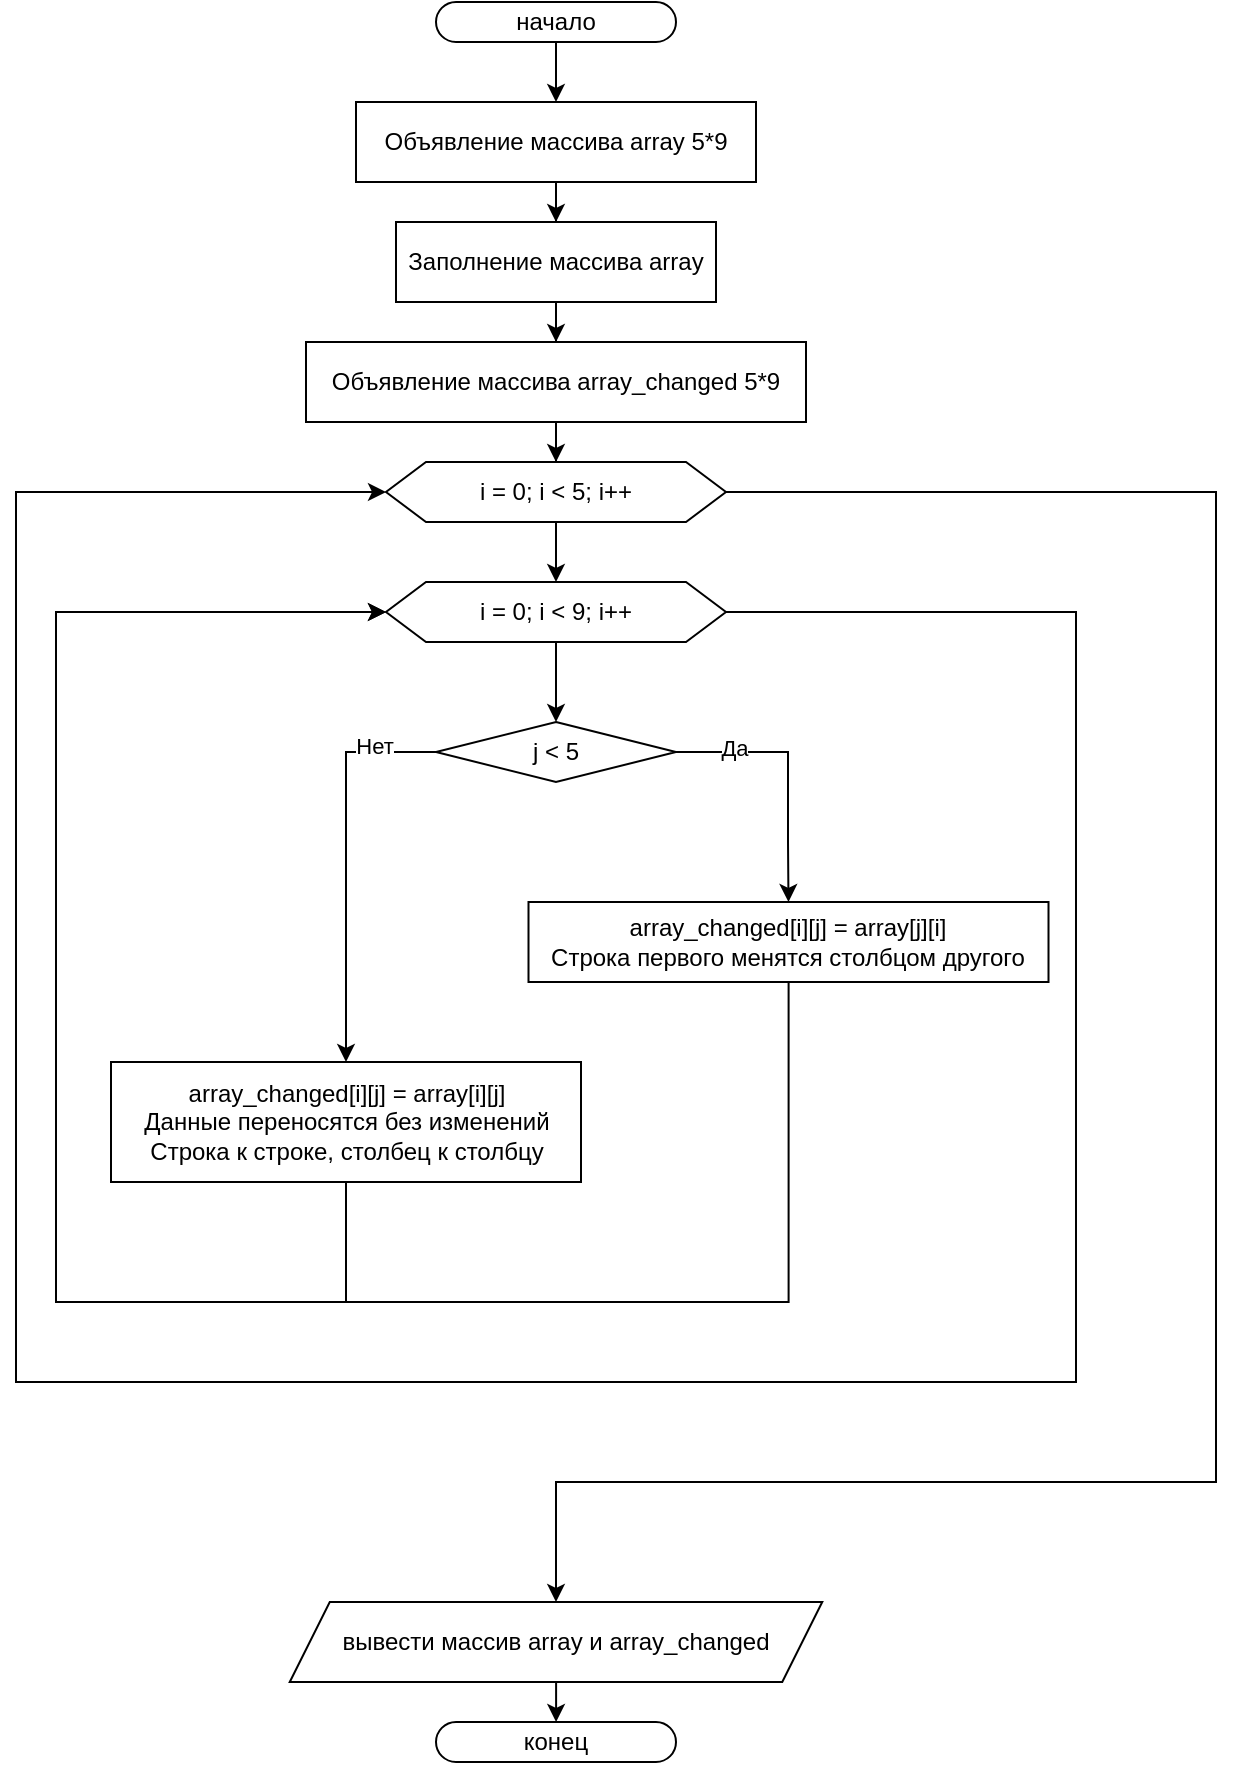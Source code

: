<mxfile version="26.0.9">
  <diagram name="Page-1" id="jW_92feX34ZZg_jcfgH5">
    <mxGraphModel dx="1110" dy="1287" grid="1" gridSize="10" guides="1" tooltips="1" connect="1" arrows="1" fold="1" page="1" pageScale="1" pageWidth="850" pageHeight="1100" math="0" shadow="0">
      <root>
        <mxCell id="0" />
        <mxCell id="1" parent="0" />
        <mxCell id="4T9Y0Mgv18sVXNaDFB9W-4" style="edgeStyle=orthogonalEdgeStyle;rounded=0;orthogonalLoop=1;jettySize=auto;html=1;exitX=0.5;exitY=1;exitDx=0;exitDy=0;entryX=0.5;entryY=0;entryDx=0;entryDy=0;" parent="1" source="4T9Y0Mgv18sVXNaDFB9W-1" target="4T9Y0Mgv18sVXNaDFB9W-3" edge="1">
          <mxGeometry relative="1" as="geometry" />
        </mxCell>
        <mxCell id="4T9Y0Mgv18sVXNaDFB9W-1" value="начало" style="rounded=1;whiteSpace=wrap;html=1;arcSize=50;" parent="1" vertex="1">
          <mxGeometry x="335" y="109" width="120" height="20" as="geometry" />
        </mxCell>
        <mxCell id="4T9Y0Mgv18sVXNaDFB9W-2" value="конец" style="rounded=1;whiteSpace=wrap;html=1;arcSize=50;" parent="1" vertex="1">
          <mxGeometry x="335" y="969" width="120" height="20" as="geometry" />
        </mxCell>
        <mxCell id="1by-r4yz6sll18GFnfRK-16" style="edgeStyle=orthogonalEdgeStyle;rounded=0;orthogonalLoop=1;jettySize=auto;html=1;entryX=0.5;entryY=0;entryDx=0;entryDy=0;" edge="1" parent="1" source="4T9Y0Mgv18sVXNaDFB9W-3" target="1by-r4yz6sll18GFnfRK-1">
          <mxGeometry relative="1" as="geometry" />
        </mxCell>
        <mxCell id="4T9Y0Mgv18sVXNaDFB9W-3" value="Объявление массива array 5*9" style="rounded=0;whiteSpace=wrap;html=1;" parent="1" vertex="1">
          <mxGeometry x="295" y="159" width="200" height="40" as="geometry" />
        </mxCell>
        <mxCell id="1by-r4yz6sll18GFnfRK-6" style="edgeStyle=orthogonalEdgeStyle;rounded=0;orthogonalLoop=1;jettySize=auto;html=1;exitX=0.5;exitY=1;exitDx=0;exitDy=0;entryX=0.5;entryY=0;entryDx=0;entryDy=0;" edge="1" parent="1" source="4T9Y0Mgv18sVXNaDFB9W-5" target="4T9Y0Mgv18sVXNaDFB9W-19">
          <mxGeometry relative="1" as="geometry" />
        </mxCell>
        <mxCell id="1by-r4yz6sll18GFnfRK-21" style="edgeStyle=orthogonalEdgeStyle;rounded=0;orthogonalLoop=1;jettySize=auto;html=1;" edge="1" parent="1" source="4T9Y0Mgv18sVXNaDFB9W-5" target="4T9Y0Mgv18sVXNaDFB9W-55">
          <mxGeometry relative="1" as="geometry">
            <Array as="points">
              <mxPoint x="725" y="354" />
              <mxPoint x="725" y="849" />
              <mxPoint x="395" y="849" />
            </Array>
          </mxGeometry>
        </mxCell>
        <mxCell id="4T9Y0Mgv18sVXNaDFB9W-5" value="i = 0; i &amp;lt; 5; i++" style="shape=hexagon;perimeter=hexagonPerimeter2;whiteSpace=wrap;html=1;fixedSize=1;" parent="1" vertex="1">
          <mxGeometry x="310" y="339" width="170" height="30" as="geometry" />
        </mxCell>
        <mxCell id="1by-r4yz6sll18GFnfRK-7" style="edgeStyle=orthogonalEdgeStyle;rounded=0;orthogonalLoop=1;jettySize=auto;html=1;entryX=0.5;entryY=0;entryDx=0;entryDy=0;" edge="1" parent="1" source="4T9Y0Mgv18sVXNaDFB9W-19" target="1by-r4yz6sll18GFnfRK-3">
          <mxGeometry relative="1" as="geometry" />
        </mxCell>
        <mxCell id="1by-r4yz6sll18GFnfRK-19" style="edgeStyle=orthogonalEdgeStyle;rounded=0;orthogonalLoop=1;jettySize=auto;html=1;entryX=0;entryY=0.5;entryDx=0;entryDy=0;" edge="1" parent="1" source="4T9Y0Mgv18sVXNaDFB9W-19" target="4T9Y0Mgv18sVXNaDFB9W-5">
          <mxGeometry relative="1" as="geometry">
            <Array as="points">
              <mxPoint x="655" y="414" />
              <mxPoint x="655" y="799" />
              <mxPoint x="125" y="799" />
              <mxPoint x="125" y="354" />
            </Array>
          </mxGeometry>
        </mxCell>
        <mxCell id="4T9Y0Mgv18sVXNaDFB9W-19" value="i = 0; i &amp;lt; 9; i++" style="shape=hexagon;perimeter=hexagonPerimeter2;whiteSpace=wrap;html=1;fixedSize=1;" parent="1" vertex="1">
          <mxGeometry x="310" y="399" width="170" height="30" as="geometry" />
        </mxCell>
        <mxCell id="4T9Y0Mgv18sVXNaDFB9W-57" style="edgeStyle=orthogonalEdgeStyle;rounded=0;orthogonalLoop=1;jettySize=auto;html=1;entryX=0.5;entryY=0;entryDx=0;entryDy=0;" parent="1" source="4T9Y0Mgv18sVXNaDFB9W-55" target="4T9Y0Mgv18sVXNaDFB9W-2" edge="1">
          <mxGeometry relative="1" as="geometry" />
        </mxCell>
        <mxCell id="4T9Y0Mgv18sVXNaDFB9W-55" value="вывести массив array и array_changed" style="shape=parallelogram;perimeter=parallelogramPerimeter;whiteSpace=wrap;html=1;fixedSize=1;" parent="1" vertex="1">
          <mxGeometry x="261.88" y="909" width="266.25" height="40" as="geometry" />
        </mxCell>
        <mxCell id="1by-r4yz6sll18GFnfRK-17" style="edgeStyle=orthogonalEdgeStyle;rounded=0;orthogonalLoop=1;jettySize=auto;html=1;entryX=0.5;entryY=0;entryDx=0;entryDy=0;" edge="1" parent="1" source="1by-r4yz6sll18GFnfRK-1" target="1by-r4yz6sll18GFnfRK-2">
          <mxGeometry relative="1" as="geometry" />
        </mxCell>
        <mxCell id="1by-r4yz6sll18GFnfRK-1" value="Заполнение массива array" style="rounded=0;whiteSpace=wrap;html=1;" vertex="1" parent="1">
          <mxGeometry x="315" y="219" width="160" height="40" as="geometry" />
        </mxCell>
        <mxCell id="1by-r4yz6sll18GFnfRK-18" style="edgeStyle=orthogonalEdgeStyle;rounded=0;orthogonalLoop=1;jettySize=auto;html=1;entryX=0.5;entryY=0;entryDx=0;entryDy=0;" edge="1" parent="1" source="1by-r4yz6sll18GFnfRK-2" target="4T9Y0Mgv18sVXNaDFB9W-5">
          <mxGeometry relative="1" as="geometry" />
        </mxCell>
        <mxCell id="1by-r4yz6sll18GFnfRK-2" value="Объявление массива array_changed 5*9" style="rounded=0;whiteSpace=wrap;html=1;" vertex="1" parent="1">
          <mxGeometry x="270" y="279" width="250" height="40" as="geometry" />
        </mxCell>
        <mxCell id="1by-r4yz6sll18GFnfRK-9" style="edgeStyle=orthogonalEdgeStyle;rounded=0;orthogonalLoop=1;jettySize=auto;html=1;entryX=0.5;entryY=0;entryDx=0;entryDy=0;" edge="1" parent="1" source="1by-r4yz6sll18GFnfRK-3" target="1by-r4yz6sll18GFnfRK-4">
          <mxGeometry relative="1" as="geometry">
            <Array as="points">
              <mxPoint x="511" y="484" />
              <mxPoint x="511" y="529" />
            </Array>
          </mxGeometry>
        </mxCell>
        <mxCell id="1by-r4yz6sll18GFnfRK-22" value="Да" style="edgeLabel;html=1;align=center;verticalAlign=middle;resizable=0;points=[];" vertex="1" connectable="0" parent="1by-r4yz6sll18GFnfRK-9">
          <mxGeometry x="-0.562" y="2" relative="1" as="geometry">
            <mxPoint as="offset" />
          </mxGeometry>
        </mxCell>
        <mxCell id="1by-r4yz6sll18GFnfRK-14" style="edgeStyle=orthogonalEdgeStyle;rounded=0;orthogonalLoop=1;jettySize=auto;html=1;entryX=0.5;entryY=0;entryDx=0;entryDy=0;" edge="1" parent="1" source="1by-r4yz6sll18GFnfRK-3" target="1by-r4yz6sll18GFnfRK-5">
          <mxGeometry relative="1" as="geometry">
            <Array as="points">
              <mxPoint x="290" y="484" />
            </Array>
          </mxGeometry>
        </mxCell>
        <mxCell id="1by-r4yz6sll18GFnfRK-23" value="Нет" style="edgeLabel;html=1;align=center;verticalAlign=middle;resizable=0;points=[];" vertex="1" connectable="0" parent="1by-r4yz6sll18GFnfRK-14">
          <mxGeometry x="-0.687" y="-3" relative="1" as="geometry">
            <mxPoint as="offset" />
          </mxGeometry>
        </mxCell>
        <mxCell id="1by-r4yz6sll18GFnfRK-3" value="j &amp;lt; 5" style="rhombus;whiteSpace=wrap;html=1;" vertex="1" parent="1">
          <mxGeometry x="335" y="469" width="120" height="30" as="geometry" />
        </mxCell>
        <mxCell id="1by-r4yz6sll18GFnfRK-13" style="edgeStyle=orthogonalEdgeStyle;rounded=0;orthogonalLoop=1;jettySize=auto;html=1;entryX=0;entryY=0.5;entryDx=0;entryDy=0;" edge="1" parent="1" source="1by-r4yz6sll18GFnfRK-4" target="4T9Y0Mgv18sVXNaDFB9W-19">
          <mxGeometry relative="1" as="geometry">
            <mxPoint x="455" y="759" as="targetPoint" />
            <Array as="points">
              <mxPoint x="511" y="759" />
              <mxPoint x="145" y="759" />
              <mxPoint x="145" y="414" />
            </Array>
          </mxGeometry>
        </mxCell>
        <mxCell id="1by-r4yz6sll18GFnfRK-4" value="array_changed[i][j] = array[j][i]&lt;div&gt;Строка первого менятся столбцом другого&lt;/div&gt;" style="rounded=0;whiteSpace=wrap;html=1;" vertex="1" parent="1">
          <mxGeometry x="381.25" y="559" width="260" height="40" as="geometry" />
        </mxCell>
        <mxCell id="1by-r4yz6sll18GFnfRK-15" style="edgeStyle=orthogonalEdgeStyle;rounded=0;orthogonalLoop=1;jettySize=auto;html=1;entryX=0;entryY=0.5;entryDx=0;entryDy=0;" edge="1" parent="1" source="1by-r4yz6sll18GFnfRK-5" target="4T9Y0Mgv18sVXNaDFB9W-19">
          <mxGeometry relative="1" as="geometry">
            <Array as="points">
              <mxPoint x="290" y="759" />
              <mxPoint x="145" y="759" />
              <mxPoint x="145" y="414" />
            </Array>
          </mxGeometry>
        </mxCell>
        <mxCell id="1by-r4yz6sll18GFnfRK-5" value="array_changed[i][j] = array[i][j]&lt;div&gt;Данные переносятся без изменений&lt;br&gt;Строка к строке, столбец к столбцу&lt;/div&gt;" style="rounded=0;whiteSpace=wrap;html=1;" vertex="1" parent="1">
          <mxGeometry x="172.5" y="639" width="235" height="60" as="geometry" />
        </mxCell>
        <mxCell id="1by-r4yz6sll18GFnfRK-20" style="edgeStyle=orthogonalEdgeStyle;rounded=0;orthogonalLoop=1;jettySize=auto;html=1;exitX=0.5;exitY=1;exitDx=0;exitDy=0;" edge="1" parent="1" source="4T9Y0Mgv18sVXNaDFB9W-2" target="4T9Y0Mgv18sVXNaDFB9W-2">
          <mxGeometry relative="1" as="geometry" />
        </mxCell>
      </root>
    </mxGraphModel>
  </diagram>
</mxfile>
